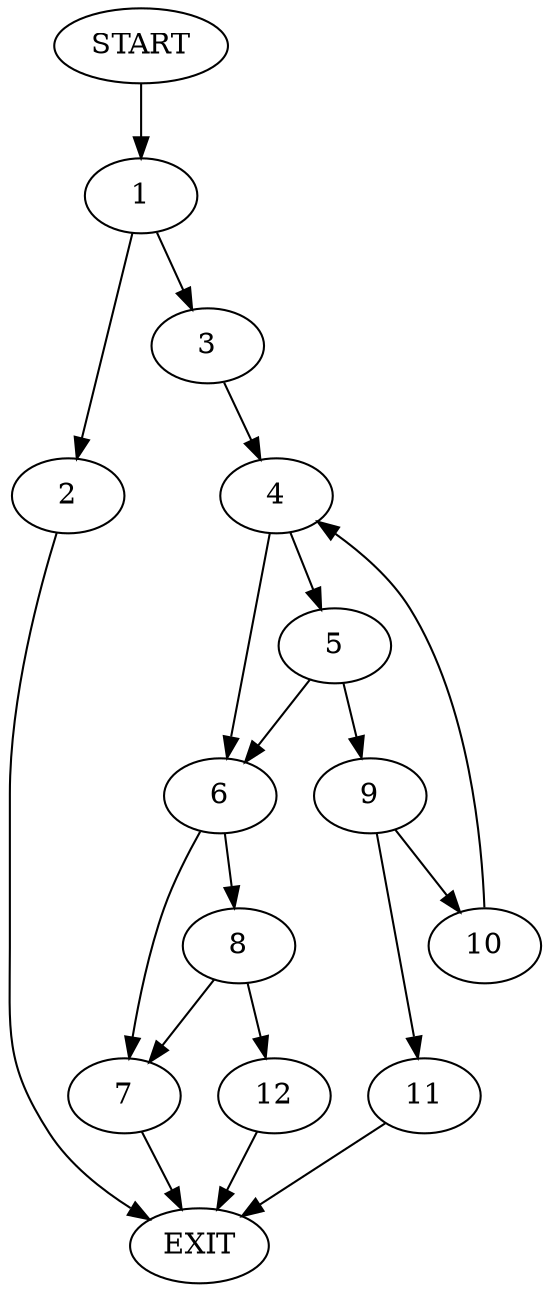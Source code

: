 digraph {
0 [label="START"]
13 [label="EXIT"]
0 -> 1
1 -> 2
1 -> 3
3 -> 4
2 -> 13
4 -> 5
4 -> 6
6 -> 7
6 -> 8
5 -> 9
5 -> 6
9 -> 10
9 -> 11
11 -> 13
10 -> 4
7 -> 13
8 -> 7
8 -> 12
12 -> 13
}
